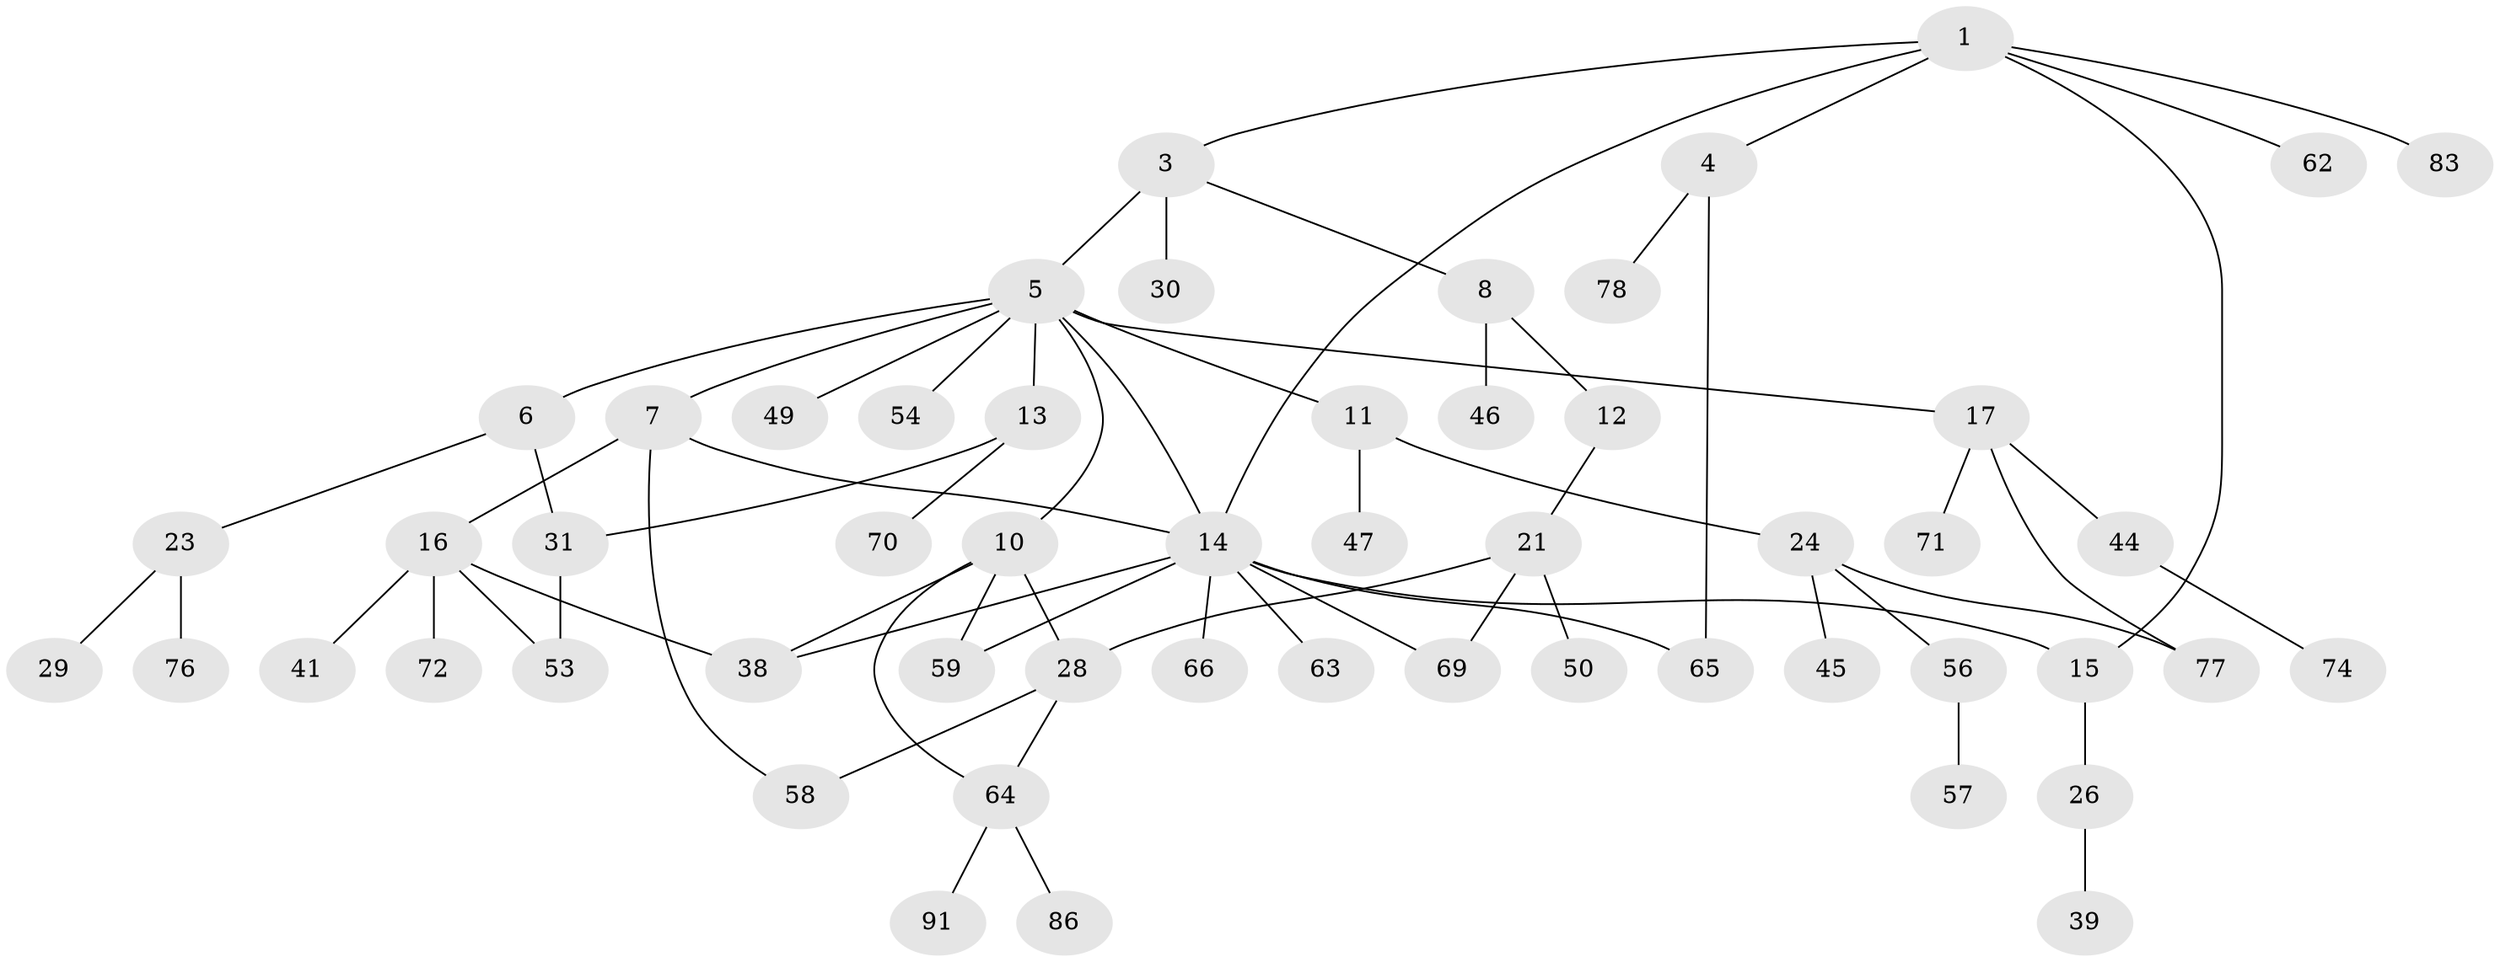 // original degree distribution, {7: 0.01098901098901099, 2: 0.23076923076923078, 4: 0.13186813186813187, 3: 0.2087912087912088, 9: 0.01098901098901099, 5: 0.02197802197802198, 1: 0.38461538461538464}
// Generated by graph-tools (version 1.1) at 2025/16/03/04/25 18:16:59]
// undirected, 54 vertices, 67 edges
graph export_dot {
graph [start="1"]
  node [color=gray90,style=filled];
  1 [super="+2+22+25"];
  3;
  4;
  5 [super="+9+27"];
  6;
  7;
  8;
  10 [super="+32"];
  11;
  12;
  13 [super="+52+55"];
  14 [super="+18"];
  15 [super="+88"];
  16 [super="+34+43+20"];
  17 [super="+80+33+67"];
  21;
  23;
  24 [super="+42"];
  26;
  28 [super="+48"];
  29;
  30 [super="+85"];
  31 [super="+40"];
  38 [super="+51"];
  39;
  41;
  44 [super="+90"];
  45;
  46;
  47;
  49 [super="+87"];
  50;
  53 [super="+75"];
  54;
  56 [super="+60"];
  57 [super="+73"];
  58;
  59;
  62;
  63;
  64;
  65;
  66 [super="+68"];
  69 [super="+84"];
  70;
  71;
  72;
  74;
  76;
  77;
  78;
  83;
  86;
  91;
  1 -- 4;
  1 -- 15;
  1 -- 83;
  1 -- 14;
  1 -- 3;
  1 -- 62;
  3 -- 5;
  3 -- 8;
  3 -- 30;
  4 -- 65;
  4 -- 78;
  5 -- 6;
  5 -- 7;
  5 -- 11;
  5 -- 17;
  5 -- 49;
  5 -- 54;
  5 -- 10;
  5 -- 13;
  5 -- 14;
  6 -- 23;
  6 -- 31;
  7 -- 14;
  7 -- 16;
  7 -- 58;
  8 -- 12;
  8 -- 46;
  10 -- 59;
  10 -- 28;
  10 -- 64;
  10 -- 38;
  11 -- 24;
  11 -- 47;
  12 -- 21;
  13 -- 70;
  13 -- 31;
  14 -- 65;
  14 -- 66;
  14 -- 69;
  14 -- 38;
  14 -- 15;
  14 -- 59;
  14 -- 63;
  15 -- 26;
  16 -- 72;
  16 -- 41;
  16 -- 53;
  16 -- 38;
  17 -- 77;
  17 -- 44;
  17 -- 71;
  21 -- 28;
  21 -- 50;
  21 -- 69;
  23 -- 29;
  23 -- 76;
  24 -- 45;
  24 -- 77;
  24 -- 56;
  26 -- 39;
  28 -- 64;
  28 -- 58;
  31 -- 53;
  44 -- 74;
  56 -- 57;
  64 -- 86;
  64 -- 91;
}
